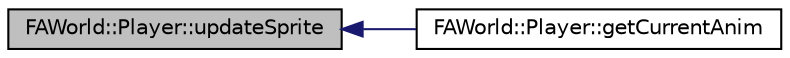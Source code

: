 digraph G
{
  edge [fontname="Helvetica",fontsize="10",labelfontname="Helvetica",labelfontsize="10"];
  node [fontname="Helvetica",fontsize="10",shape=record];
  rankdir="LR";
  Node1 [label="FAWorld::Player::updateSprite",height=0.2,width=0.4,color="black", fillcolor="grey75", style="filled" fontcolor="black"];
  Node1 -> Node2 [dir="back",color="midnightblue",fontsize="10",style="solid",fontname="Helvetica"];
  Node2 [label="FAWorld::Player::getCurrentAnim",height=0.2,width=0.4,color="black", fillcolor="white", style="filled",URL="$class_f_a_world_1_1_player.html#a1fbc0f7531b9f039d7a5ef5e07027a8c"];
}
